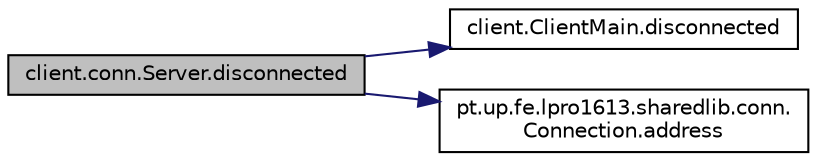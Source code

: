 digraph "client.conn.Server.disconnected"
{
  edge [fontname="Helvetica",fontsize="10",labelfontname="Helvetica",labelfontsize="10"];
  node [fontname="Helvetica",fontsize="10",shape=record];
  rankdir="LR";
  Node28 [label="client.conn.Server.disconnected",height=0.2,width=0.4,color="black", fillcolor="grey75", style="filled", fontcolor="black"];
  Node28 -> Node29 [color="midnightblue",fontsize="10",style="solid",fontname="Helvetica"];
  Node29 [label="client.ClientMain.disconnected",height=0.2,width=0.4,color="black", fillcolor="white", style="filled",URL="$classclient_1_1_client_main.html#a824ffde5fd1b48d4a6ec25a9b00c3dc5"];
  Node28 -> Node30 [color="midnightblue",fontsize="10",style="solid",fontname="Helvetica"];
  Node30 [label="pt.up.fe.lpro1613.sharedlib.conn.\lConnection.address",height=0.2,width=0.4,color="black", fillcolor="white", style="filled",URL="$classpt_1_1up_1_1fe_1_1lpro1613_1_1sharedlib_1_1conn_1_1_connection.html#a58903a343693acbe946d4ad23eb29bd4"];
}
